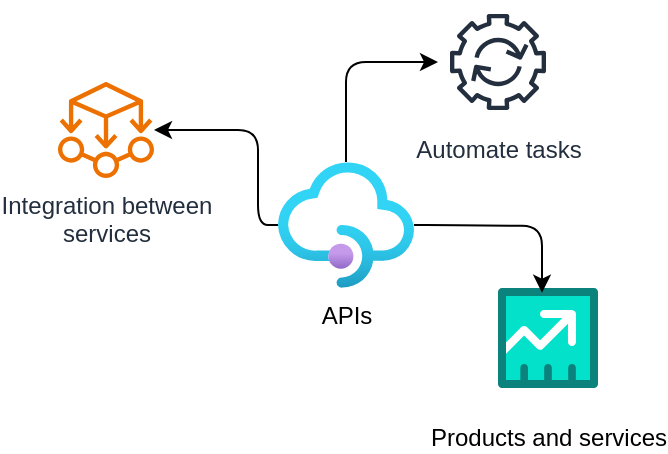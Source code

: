 <mxfile version="23.1.6" type="github">
  <diagram name="Page-1" id="yxr2rLmWO5JFuYqCLju9">
    <mxGraphModel dx="956" dy="547" grid="1" gridSize="10" guides="1" tooltips="1" connect="1" arrows="1" fold="1" page="1" pageScale="1" pageWidth="850" pageHeight="1100" math="0" shadow="0">
      <root>
        <mxCell id="0" />
        <mxCell id="1" parent="0" />
        <mxCell id="7GerDT9MeRMaXpmiKQM--2" value="Automate tasks" style="sketch=0;outlineConnect=0;fontColor=#232F3E;gradientColor=none;strokeColor=#232F3E;fillColor=#ffffff;dashed=0;verticalLabelPosition=bottom;verticalAlign=top;align=center;html=1;fontSize=12;fontStyle=0;aspect=fixed;shape=mxgraph.aws4.resourceIcon;resIcon=mxgraph.aws4.automation;" vertex="1" parent="1">
          <mxGeometry x="380" y="170" width="60" height="60" as="geometry" />
        </mxCell>
        <mxCell id="7GerDT9MeRMaXpmiKQM--3" value="Products and services" style="verticalLabelPosition=bottom;aspect=fixed;html=1;shape=mxgraph.salesforce.sales;" vertex="1" parent="1">
          <mxGeometry x="410" y="313" width="50" height="50" as="geometry" />
        </mxCell>
        <mxCell id="7GerDT9MeRMaXpmiKQM--4" value="Integration between &lt;br&gt;services" style="sketch=0;outlineConnect=0;fontColor=#232F3E;gradientColor=none;fillColor=#ED7100;strokeColor=none;dashed=0;verticalLabelPosition=bottom;verticalAlign=top;align=center;html=1;fontSize=12;fontStyle=0;aspect=fixed;pointerEvents=1;shape=mxgraph.aws4.ec2_aws_microservice_extractor_for_net;" vertex="1" parent="1">
          <mxGeometry x="190" y="210" width="48" height="48" as="geometry" />
        </mxCell>
        <mxCell id="7GerDT9MeRMaXpmiKQM--6" style="edgeStyle=orthogonalEdgeStyle;rounded=1;orthogonalLoop=1;jettySize=auto;html=1;curved=0;" edge="1" parent="1" source="7GerDT9MeRMaXpmiKQM--5" target="7GerDT9MeRMaXpmiKQM--4">
          <mxGeometry relative="1" as="geometry">
            <Array as="points">
              <mxPoint x="290" y="282" />
              <mxPoint x="290" y="234" />
            </Array>
          </mxGeometry>
        </mxCell>
        <mxCell id="7GerDT9MeRMaXpmiKQM--8" style="edgeStyle=orthogonalEdgeStyle;rounded=1;orthogonalLoop=1;jettySize=auto;html=1;curved=0;" edge="1" parent="1" source="7GerDT9MeRMaXpmiKQM--5" target="7GerDT9MeRMaXpmiKQM--2">
          <mxGeometry relative="1" as="geometry">
            <Array as="points">
              <mxPoint x="334" y="200" />
            </Array>
          </mxGeometry>
        </mxCell>
        <mxCell id="7GerDT9MeRMaXpmiKQM--5" value="APIs" style="image;aspect=fixed;html=1;points=[];align=center;fontSize=12;image=img/lib/azure2/app_services/API_Management_Services.svg;" vertex="1" parent="1">
          <mxGeometry x="300" y="250" width="68" height="63" as="geometry" />
        </mxCell>
        <mxCell id="7GerDT9MeRMaXpmiKQM--9" style="edgeStyle=orthogonalEdgeStyle;rounded=1;orthogonalLoop=1;jettySize=auto;html=1;entryX=0.44;entryY=0.046;entryDx=0;entryDy=0;entryPerimeter=0;curved=0;" edge="1" parent="1" source="7GerDT9MeRMaXpmiKQM--5" target="7GerDT9MeRMaXpmiKQM--3">
          <mxGeometry relative="1" as="geometry">
            <Array as="points">
              <mxPoint x="380" y="282" />
              <mxPoint x="432" y="282" />
            </Array>
          </mxGeometry>
        </mxCell>
      </root>
    </mxGraphModel>
  </diagram>
</mxfile>
